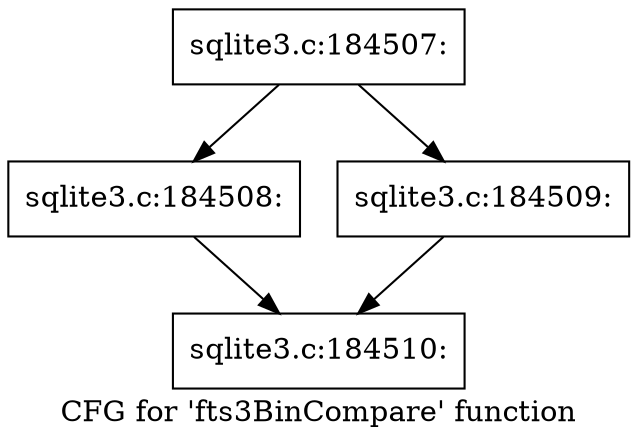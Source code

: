 digraph "CFG for 'fts3BinCompare' function" {
	label="CFG for 'fts3BinCompare' function";

	Node0x55c0fab3a770 [shape=record,label="{sqlite3.c:184507:}"];
	Node0x55c0fab3a770 -> Node0x55c0fab3cb40;
	Node0x55c0fab3a770 -> Node0x55c0fab3cb90;
	Node0x55c0fab3cb40 [shape=record,label="{sqlite3.c:184508:}"];
	Node0x55c0fab3cb40 -> Node0x55c0fab3a8f0;
	Node0x55c0fab3cb90 [shape=record,label="{sqlite3.c:184509:}"];
	Node0x55c0fab3cb90 -> Node0x55c0fab3a8f0;
	Node0x55c0fab3a8f0 [shape=record,label="{sqlite3.c:184510:}"];
}
